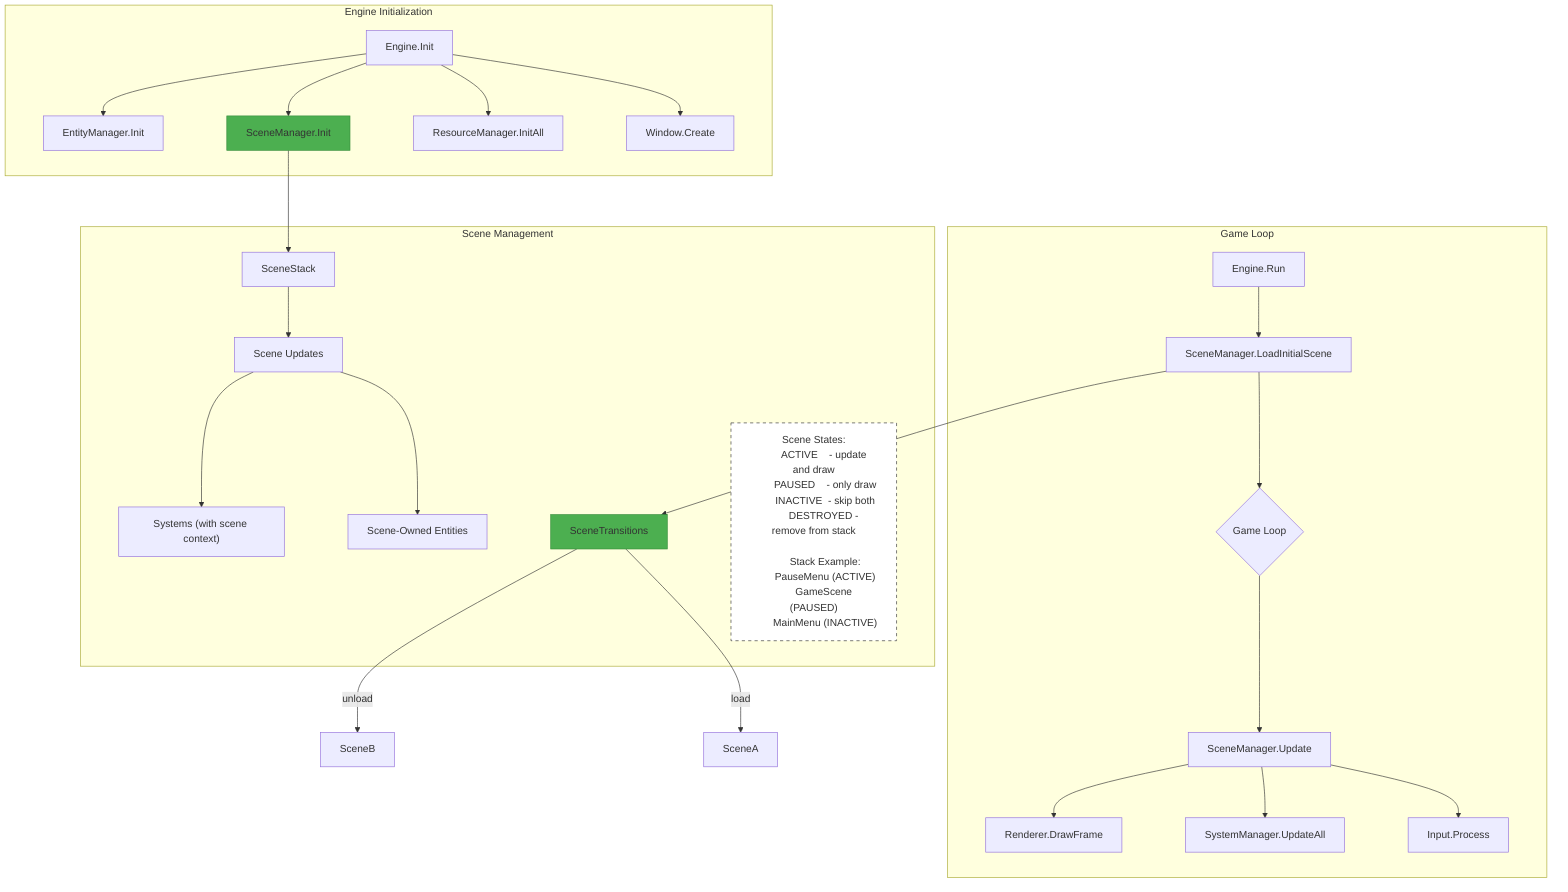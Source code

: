 ---
config:
  nodeSpacing: 100
  rankSpacing: 80
---
flowchart TD
    subgraph Init [Engine Initialization]
        direction LR
        A["Engine.Init"] --> B["Window.Create"] 
        A --> C["ResourceManager.InitAll"]
        A --> D["SceneManager.Init"]
        A --> E["EntityManager.Init"]
    end
    
    subgraph Loop [Game Loop]
        direction TB
        F["Engine.Run"] --> G["SceneManager.LoadInitialScene"]
        G --> H{"Game Loop"}
        H --> I["SceneManager.Update"]
        I --> J["Input.Process"]
        I --> K["SystemManager.UpdateAll"]
        I --> L["Renderer.DrawFrame"]
    end
    
    subgraph SceneManager [Scene Management]
        direction TB
        M[SceneStack] --> N["Scene Updates"]
        N --> O["Scene-Owned Entities"]
        N --> P["Systems (with scene context)"]
        Q[SceneTransitions]
        
        note["Scene States:
        ACTIVE    - update and draw
        PAUSED    - only draw
        INACTIVE  - skip both
        DESTROYED - remove from stack

        Stack Example:
        PauseMenu (ACTIVE)
        GameScene (PAUSED)
        MainMenu (INACTIVE)"]
    end
    
    D --> M
    G --> Q
    Q -->|load| R["SceneA"]
    Q -->|unload| S["SceneB"]
    
    style D fill:#4CAF50,stroke:#388E3C
    style Q fill:#4CAF50,stroke:#388E3C
    style note fill:#fff,stroke:#333,stroke-dasharray: 5